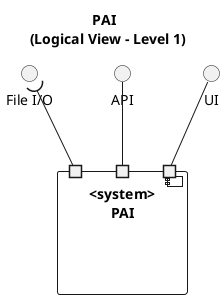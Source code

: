 @startuml


title "PAI \n (Logical View - Level 1)"

skinparam rectangle {
  BorderColor Orange
  BackgroundColor White
}

  component "<system>\nPAI" as PAI {
    portin " " as p1
    portin " " as p2
    portin " " as p3
  }

  interface "UI" as UI
  interface "API" as API
  interface "File I/O" as FileIO


  p1 -up- UI
  p2 -up- API
  p3 -up-( FileIO
}

@enduml
